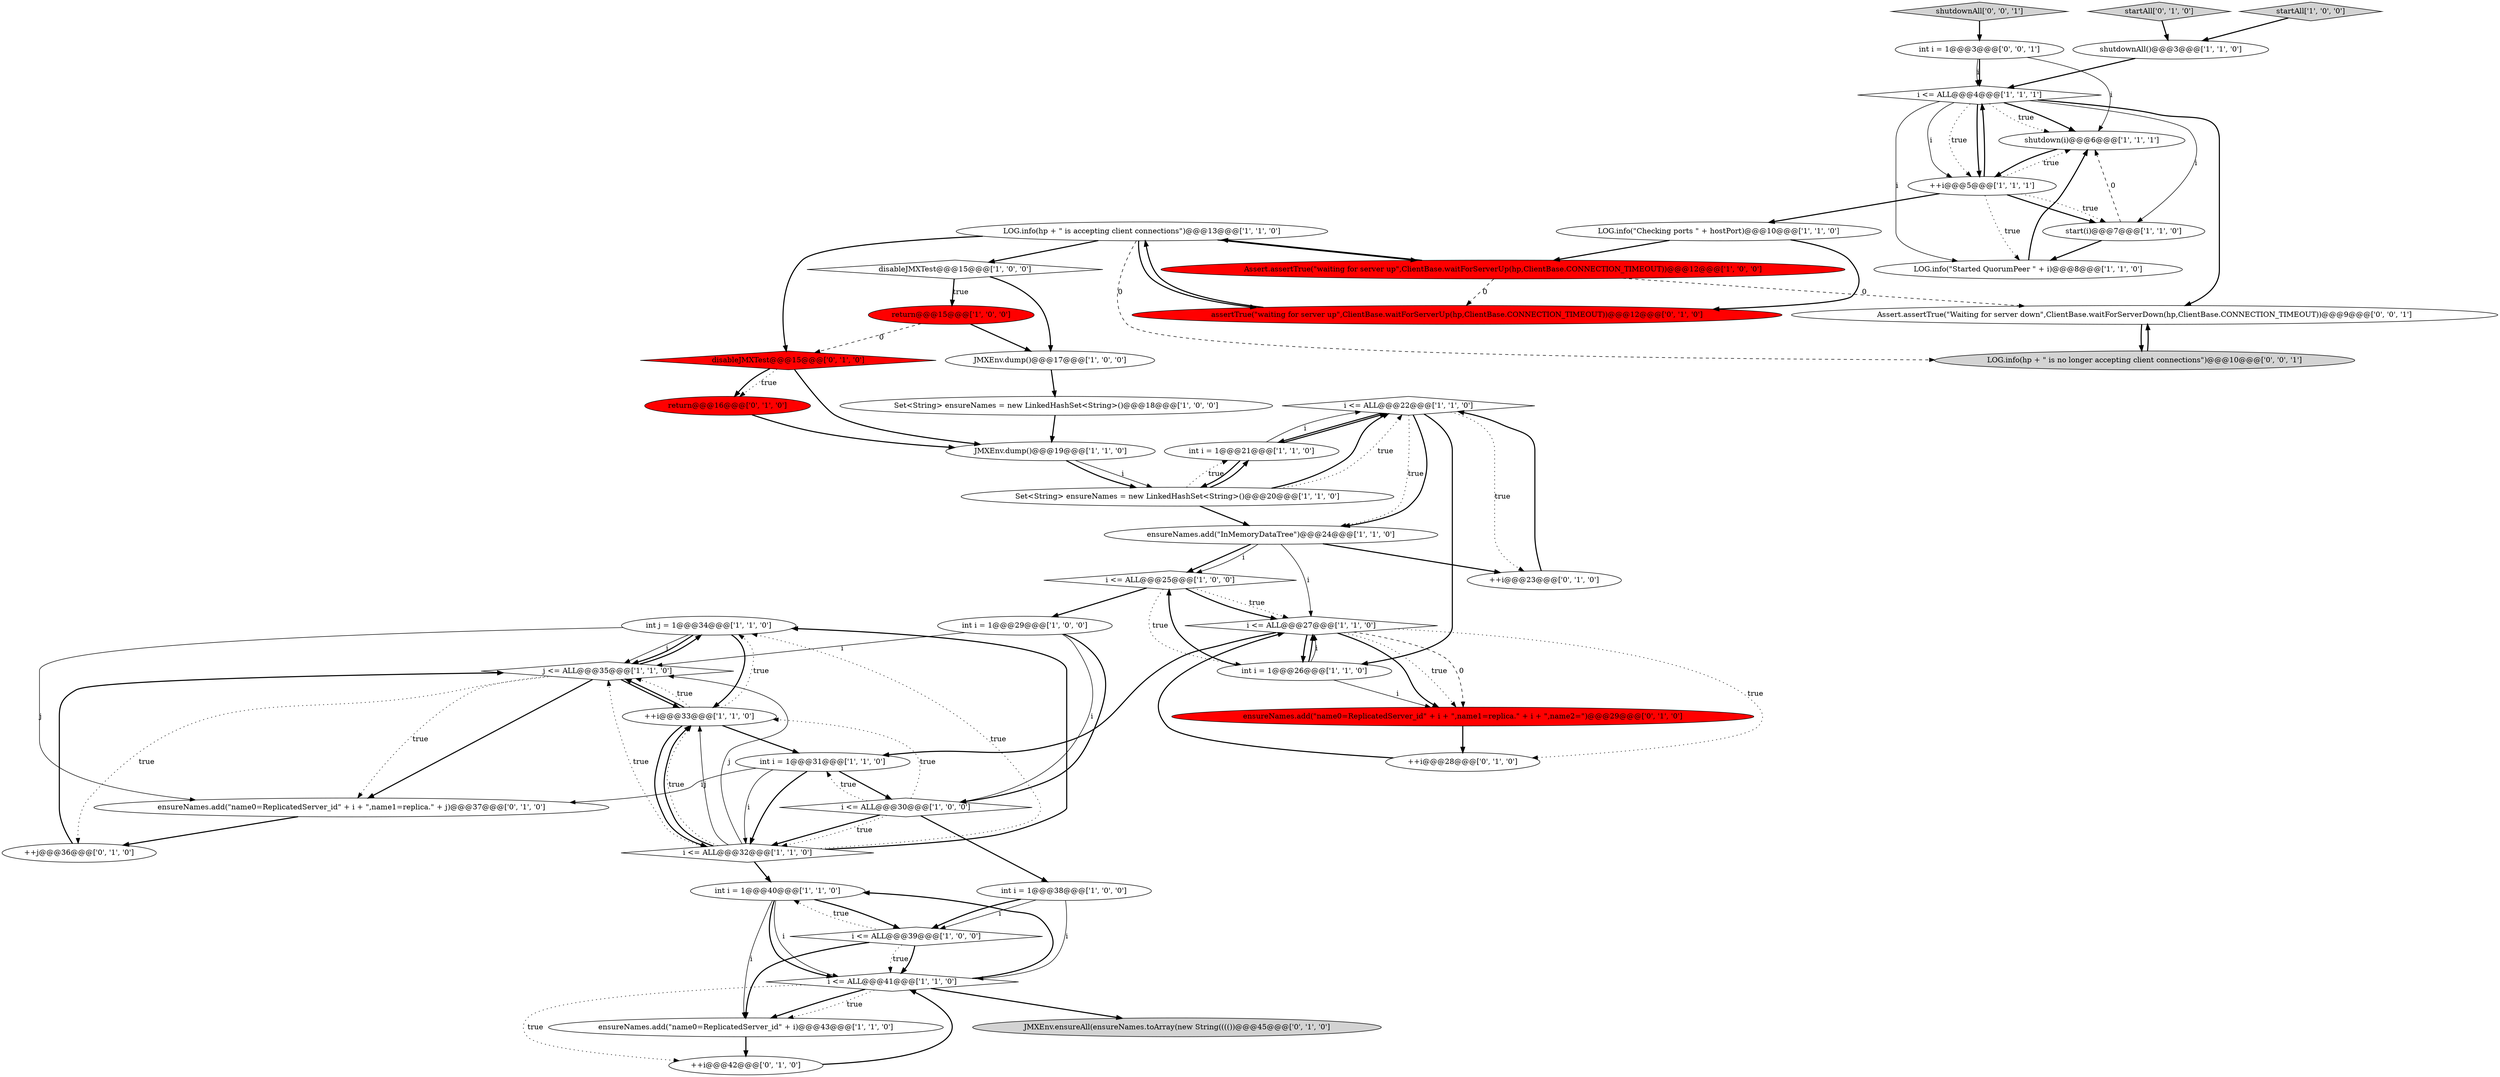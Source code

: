 digraph {
2 [style = filled, label = "int j = 1@@@34@@@['1', '1', '0']", fillcolor = white, shape = ellipse image = "AAA0AAABBB1BBB"];
23 [style = filled, label = "i <= ALL@@@4@@@['1', '1', '1']", fillcolor = white, shape = diamond image = "AAA0AAABBB1BBB"];
35 [style = filled, label = "++j@@@36@@@['0', '1', '0']", fillcolor = white, shape = ellipse image = "AAA0AAABBB2BBB"];
48 [style = filled, label = "int i = 1@@@3@@@['0', '0', '1']", fillcolor = white, shape = ellipse image = "AAA0AAABBB3BBB"];
22 [style = filled, label = "int i = 1@@@21@@@['1', '1', '0']", fillcolor = white, shape = ellipse image = "AAA0AAABBB1BBB"];
27 [style = filled, label = "i <= ALL@@@41@@@['1', '1', '0']", fillcolor = white, shape = diamond image = "AAA0AAABBB1BBB"];
24 [style = filled, label = "Set<String> ensureNames = new LinkedHashSet<String>()@@@18@@@['1', '0', '0']", fillcolor = white, shape = ellipse image = "AAA0AAABBB1BBB"];
38 [style = filled, label = "++i@@@42@@@['0', '1', '0']", fillcolor = white, shape = ellipse image = "AAA0AAABBB2BBB"];
19 [style = filled, label = "ensureNames.add(\"InMemoryDataTree\")@@@24@@@['1', '1', '0']", fillcolor = white, shape = ellipse image = "AAA0AAABBB1BBB"];
1 [style = filled, label = "Assert.assertTrue(\"waiting for server up\",ClientBase.waitForServerUp(hp,ClientBase.CONNECTION_TIMEOUT))@@@12@@@['1', '0', '0']", fillcolor = red, shape = ellipse image = "AAA1AAABBB1BBB"];
7 [style = filled, label = "int i = 1@@@31@@@['1', '1', '0']", fillcolor = white, shape = ellipse image = "AAA0AAABBB1BBB"];
28 [style = filled, label = "i <= ALL@@@39@@@['1', '0', '0']", fillcolor = white, shape = diamond image = "AAA0AAABBB1BBB"];
47 [style = filled, label = "LOG.info(hp + \" is no longer accepting client connections\")@@@10@@@['0', '0', '1']", fillcolor = lightgray, shape = ellipse image = "AAA0AAABBB3BBB"];
32 [style = filled, label = "int i = 1@@@38@@@['1', '0', '0']", fillcolor = white, shape = ellipse image = "AAA0AAABBB1BBB"];
21 [style = filled, label = "JMXEnv.dump()@@@17@@@['1', '0', '0']", fillcolor = white, shape = ellipse image = "AAA0AAABBB1BBB"];
46 [style = filled, label = "Assert.assertTrue(\"Waiting for server down\",ClientBase.waitForServerDown(hp,ClientBase.CONNECTION_TIMEOUT))@@@9@@@['0', '0', '1']", fillcolor = white, shape = ellipse image = "AAA0AAABBB3BBB"];
34 [style = filled, label = "++i@@@23@@@['0', '1', '0']", fillcolor = white, shape = ellipse image = "AAA0AAABBB2BBB"];
18 [style = filled, label = "i <= ALL@@@25@@@['1', '0', '0']", fillcolor = white, shape = diamond image = "AAA0AAABBB1BBB"];
17 [style = filled, label = "startAll['1', '0', '0']", fillcolor = lightgray, shape = diamond image = "AAA0AAABBB1BBB"];
20 [style = filled, label = "ensureNames.add(\"name0=ReplicatedServer_id\" + i)@@@43@@@['1', '1', '0']", fillcolor = white, shape = ellipse image = "AAA0AAABBB1BBB"];
5 [style = filled, label = "Set<String> ensureNames = new LinkedHashSet<String>()@@@20@@@['1', '1', '0']", fillcolor = white, shape = ellipse image = "AAA0AAABBB1BBB"];
44 [style = filled, label = "disableJMXTest@@@15@@@['0', '1', '0']", fillcolor = red, shape = diamond image = "AAA1AAABBB2BBB"];
6 [style = filled, label = "int i = 1@@@29@@@['1', '0', '0']", fillcolor = white, shape = ellipse image = "AAA0AAABBB1BBB"];
36 [style = filled, label = "ensureNames.add(\"name0=ReplicatedServer_id\" + i + \",name1=replica.\" + i + \",name2=\")@@@29@@@['0', '1', '0']", fillcolor = red, shape = ellipse image = "AAA1AAABBB2BBB"];
13 [style = filled, label = "i <= ALL@@@32@@@['1', '1', '0']", fillcolor = white, shape = diamond image = "AAA0AAABBB1BBB"];
33 [style = filled, label = "i <= ALL@@@27@@@['1', '1', '0']", fillcolor = white, shape = diamond image = "AAA0AAABBB1BBB"];
30 [style = filled, label = "i <= ALL@@@30@@@['1', '0', '0']", fillcolor = white, shape = diamond image = "AAA0AAABBB1BBB"];
42 [style = filled, label = "return@@@16@@@['0', '1', '0']", fillcolor = red, shape = ellipse image = "AAA1AAABBB2BBB"];
3 [style = filled, label = "LOG.info(hp + \" is accepting client connections\")@@@13@@@['1', '1', '0']", fillcolor = white, shape = ellipse image = "AAA0AAABBB1BBB"];
29 [style = filled, label = "LOG.info(\"Checking ports \" + hostPort)@@@10@@@['1', '1', '0']", fillcolor = white, shape = ellipse image = "AAA0AAABBB1BBB"];
41 [style = filled, label = "JMXEnv.ensureAll(ensureNames.toArray(new String(((())@@@45@@@['0', '1', '0']", fillcolor = lightgray, shape = ellipse image = "AAA0AAABBB2BBB"];
14 [style = filled, label = "shutdown(i)@@@6@@@['1', '1', '1']", fillcolor = white, shape = ellipse image = "AAA0AAABBB1BBB"];
37 [style = filled, label = "startAll['0', '1', '0']", fillcolor = lightgray, shape = diamond image = "AAA0AAABBB2BBB"];
26 [style = filled, label = "shutdownAll()@@@3@@@['1', '1', '0']", fillcolor = white, shape = ellipse image = "AAA0AAABBB1BBB"];
10 [style = filled, label = "LOG.info(\"Started QuorumPeer \" + i)@@@8@@@['1', '1', '0']", fillcolor = white, shape = ellipse image = "AAA0AAABBB1BBB"];
16 [style = filled, label = "return@@@15@@@['1', '0', '0']", fillcolor = red, shape = ellipse image = "AAA1AAABBB1BBB"];
9 [style = filled, label = "i <= ALL@@@22@@@['1', '1', '0']", fillcolor = white, shape = diamond image = "AAA0AAABBB1BBB"];
0 [style = filled, label = "j <= ALL@@@35@@@['1', '1', '0']", fillcolor = white, shape = diamond image = "AAA0AAABBB1BBB"];
25 [style = filled, label = "++i@@@33@@@['1', '1', '0']", fillcolor = white, shape = ellipse image = "AAA0AAABBB1BBB"];
12 [style = filled, label = "int i = 1@@@40@@@['1', '1', '0']", fillcolor = white, shape = ellipse image = "AAA0AAABBB1BBB"];
40 [style = filled, label = "assertTrue(\"waiting for server up\",ClientBase.waitForServerUp(hp,ClientBase.CONNECTION_TIMEOUT))@@@12@@@['0', '1', '0']", fillcolor = red, shape = ellipse image = "AAA1AAABBB2BBB"];
4 [style = filled, label = "JMXEnv.dump()@@@19@@@['1', '1', '0']", fillcolor = white, shape = ellipse image = "AAA0AAABBB1BBB"];
11 [style = filled, label = "++i@@@5@@@['1', '1', '1']", fillcolor = white, shape = ellipse image = "AAA0AAABBB1BBB"];
8 [style = filled, label = "start(i)@@@7@@@['1', '1', '0']", fillcolor = white, shape = ellipse image = "AAA0AAABBB1BBB"];
45 [style = filled, label = "shutdownAll['0', '0', '1']", fillcolor = lightgray, shape = diamond image = "AAA0AAABBB3BBB"];
31 [style = filled, label = "int i = 1@@@26@@@['1', '1', '0']", fillcolor = white, shape = ellipse image = "AAA0AAABBB1BBB"];
43 [style = filled, label = "++i@@@28@@@['0', '1', '0']", fillcolor = white, shape = ellipse image = "AAA0AAABBB2BBB"];
15 [style = filled, label = "disableJMXTest@@@15@@@['1', '0', '0']", fillcolor = white, shape = diamond image = "AAA0AAABBB1BBB"];
39 [style = filled, label = "ensureNames.add(\"name0=ReplicatedServer_id\" + i + \",name1=replica.\" + j)@@@37@@@['0', '1', '0']", fillcolor = white, shape = ellipse image = "AAA0AAABBB2BBB"];
8->10 [style = bold, label=""];
34->9 [style = bold, label=""];
30->13 [style = bold, label=""];
5->9 [style = bold, label=""];
7->30 [style = bold, label=""];
28->20 [style = bold, label=""];
15->21 [style = bold, label=""];
23->11 [style = solid, label="i"];
11->29 [style = bold, label=""];
21->24 [style = bold, label=""];
45->48 [style = bold, label=""];
12->27 [style = solid, label="i"];
22->9 [style = solid, label="i"];
7->13 [style = solid, label="i"];
1->40 [style = dashed, label="0"];
5->22 [style = dotted, label="true"];
0->25 [style = bold, label=""];
32->28 [style = solid, label="i"];
31->33 [style = solid, label="i"];
5->9 [style = dotted, label="true"];
11->8 [style = dotted, label="true"];
28->27 [style = dotted, label="true"];
29->1 [style = bold, label=""];
2->25 [style = bold, label=""];
14->11 [style = bold, label=""];
48->14 [style = solid, label="i"];
33->7 [style = bold, label=""];
13->25 [style = bold, label=""];
31->36 [style = solid, label="i"];
19->34 [style = bold, label=""];
19->18 [style = bold, label=""];
3->47 [style = dashed, label="0"];
12->28 [style = bold, label=""];
27->12 [style = bold, label=""];
12->20 [style = solid, label="i"];
37->26 [style = bold, label=""];
10->14 [style = bold, label=""];
30->7 [style = dotted, label="true"];
13->25 [style = dotted, label="true"];
11->10 [style = dotted, label="true"];
22->9 [style = bold, label=""];
11->14 [style = dotted, label="true"];
20->38 [style = bold, label=""];
2->39 [style = solid, label="j"];
15->16 [style = dotted, label="true"];
25->7 [style = bold, label=""];
22->5 [style = bold, label=""];
23->14 [style = bold, label=""];
23->14 [style = dotted, label="true"];
35->0 [style = bold, label=""];
0->39 [style = dotted, label="true"];
13->25 [style = solid, label="j"];
13->12 [style = bold, label=""];
44->4 [style = bold, label=""];
44->42 [style = dotted, label="true"];
40->3 [style = bold, label=""];
13->0 [style = dotted, label="true"];
48->23 [style = solid, label="i"];
27->20 [style = dotted, label="true"];
31->33 [style = bold, label=""];
39->35 [style = bold, label=""];
33->36 [style = bold, label=""];
1->46 [style = dashed, label="0"];
23->11 [style = dotted, label="true"];
43->33 [style = bold, label=""];
11->8 [style = bold, label=""];
29->40 [style = bold, label=""];
5->22 [style = bold, label=""];
27->20 [style = bold, label=""];
19->33 [style = solid, label="i"];
0->39 [style = bold, label=""];
9->22 [style = bold, label=""];
25->0 [style = bold, label=""];
36->43 [style = bold, label=""];
44->42 [style = bold, label=""];
3->1 [style = bold, label=""];
9->31 [style = bold, label=""];
18->33 [style = dotted, label="true"];
18->33 [style = bold, label=""];
16->44 [style = dashed, label="0"];
1->3 [style = bold, label=""];
38->27 [style = bold, label=""];
32->27 [style = solid, label="i"];
30->32 [style = bold, label=""];
27->38 [style = dotted, label="true"];
8->14 [style = dashed, label="0"];
4->5 [style = solid, label="i"];
2->0 [style = solid, label="j"];
13->2 [style = dotted, label="true"];
5->19 [style = bold, label=""];
42->4 [style = bold, label=""];
3->44 [style = bold, label=""];
48->23 [style = bold, label=""];
2->0 [style = bold, label=""];
9->19 [style = dotted, label="true"];
30->13 [style = dotted, label="true"];
30->25 [style = dotted, label="true"];
18->6 [style = bold, label=""];
19->18 [style = solid, label="i"];
9->19 [style = bold, label=""];
23->11 [style = bold, label=""];
7->39 [style = solid, label="i"];
13->0 [style = solid, label="j"];
25->2 [style = dotted, label="true"];
23->8 [style = solid, label="i"];
4->5 [style = bold, label=""];
12->27 [style = bold, label=""];
28->12 [style = dotted, label="true"];
13->2 [style = bold, label=""];
23->10 [style = solid, label="i"];
7->13 [style = bold, label=""];
17->26 [style = bold, label=""];
3->40 [style = bold, label=""];
25->13 [style = bold, label=""];
33->43 [style = dotted, label="true"];
0->2 [style = bold, label=""];
0->35 [style = dotted, label="true"];
23->46 [style = bold, label=""];
31->18 [style = bold, label=""];
47->46 [style = bold, label=""];
25->0 [style = dotted, label="true"];
3->15 [style = bold, label=""];
15->16 [style = bold, label=""];
46->47 [style = bold, label=""];
6->0 [style = solid, label="i"];
33->36 [style = dotted, label="true"];
24->4 [style = bold, label=""];
6->30 [style = solid, label="i"];
9->34 [style = dotted, label="true"];
16->21 [style = bold, label=""];
33->36 [style = dashed, label="0"];
26->23 [style = bold, label=""];
27->41 [style = bold, label=""];
33->31 [style = bold, label=""];
28->27 [style = bold, label=""];
18->31 [style = dotted, label="true"];
32->28 [style = bold, label=""];
11->23 [style = bold, label=""];
6->30 [style = bold, label=""];
}
